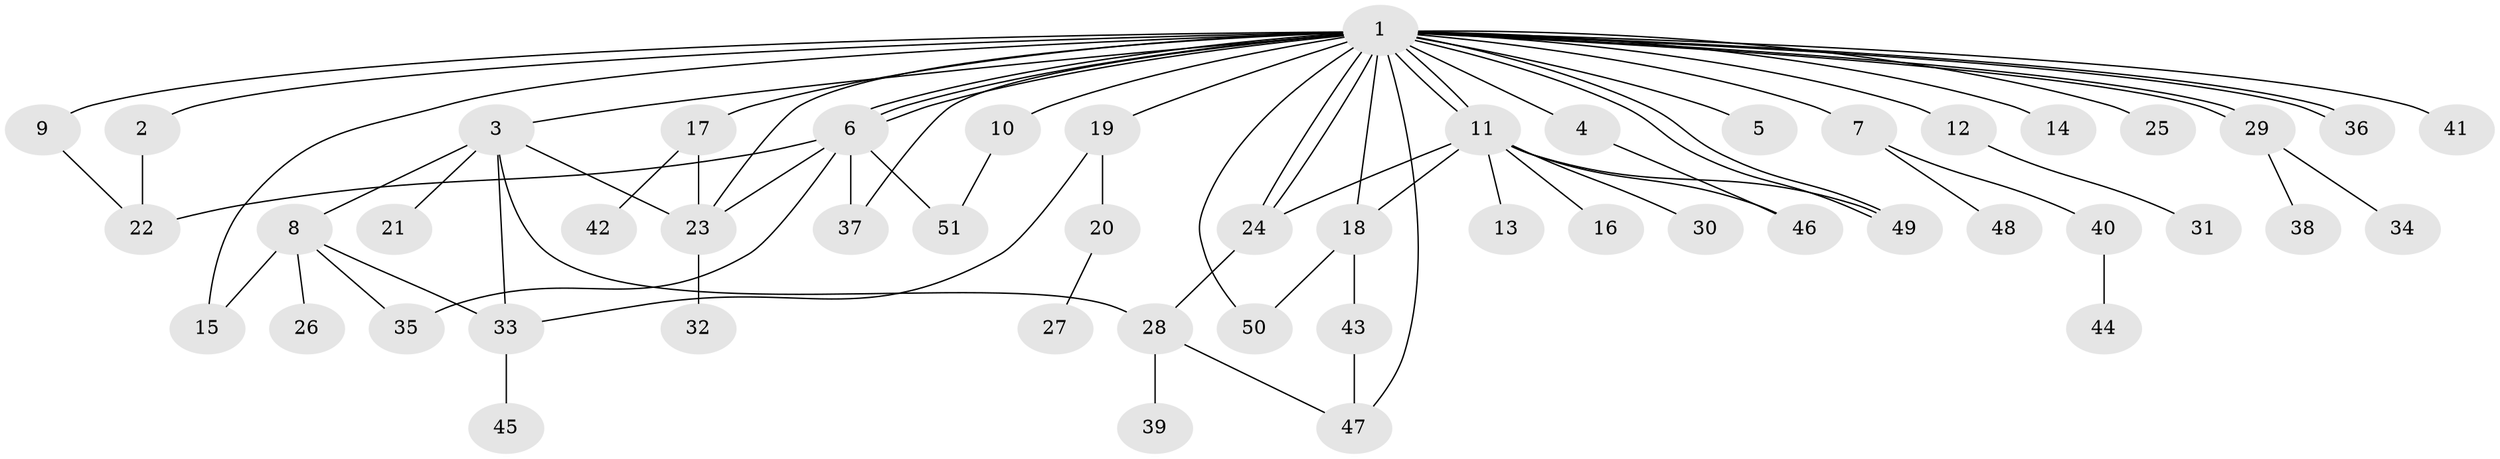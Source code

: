 // Generated by graph-tools (version 1.1) at 2025/26/03/09/25 03:26:08]
// undirected, 51 vertices, 76 edges
graph export_dot {
graph [start="1"]
  node [color=gray90,style=filled];
  1;
  2;
  3;
  4;
  5;
  6;
  7;
  8;
  9;
  10;
  11;
  12;
  13;
  14;
  15;
  16;
  17;
  18;
  19;
  20;
  21;
  22;
  23;
  24;
  25;
  26;
  27;
  28;
  29;
  30;
  31;
  32;
  33;
  34;
  35;
  36;
  37;
  38;
  39;
  40;
  41;
  42;
  43;
  44;
  45;
  46;
  47;
  48;
  49;
  50;
  51;
  1 -- 2;
  1 -- 3;
  1 -- 4;
  1 -- 5;
  1 -- 6;
  1 -- 6;
  1 -- 6;
  1 -- 7;
  1 -- 9;
  1 -- 10;
  1 -- 11;
  1 -- 11;
  1 -- 12;
  1 -- 14;
  1 -- 15;
  1 -- 17;
  1 -- 18;
  1 -- 19;
  1 -- 23;
  1 -- 24;
  1 -- 24;
  1 -- 25;
  1 -- 29;
  1 -- 29;
  1 -- 36;
  1 -- 36;
  1 -- 37;
  1 -- 41;
  1 -- 47;
  1 -- 49;
  1 -- 49;
  1 -- 50;
  2 -- 22;
  3 -- 8;
  3 -- 21;
  3 -- 23;
  3 -- 28;
  3 -- 33;
  4 -- 46;
  6 -- 22;
  6 -- 23;
  6 -- 35;
  6 -- 37;
  6 -- 51;
  7 -- 40;
  7 -- 48;
  8 -- 15;
  8 -- 26;
  8 -- 33;
  8 -- 35;
  9 -- 22;
  10 -- 51;
  11 -- 13;
  11 -- 16;
  11 -- 18;
  11 -- 24;
  11 -- 30;
  11 -- 46;
  11 -- 49;
  12 -- 31;
  17 -- 23;
  17 -- 42;
  18 -- 43;
  18 -- 50;
  19 -- 20;
  19 -- 33;
  20 -- 27;
  23 -- 32;
  24 -- 28;
  28 -- 39;
  28 -- 47;
  29 -- 34;
  29 -- 38;
  33 -- 45;
  40 -- 44;
  43 -- 47;
}

